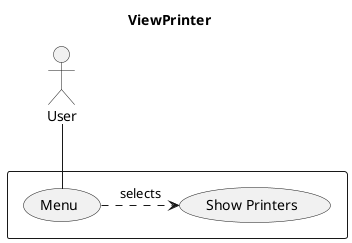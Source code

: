 @startuml
title ViewPrinter
actor User

rectangle {
User -- (Menu)
(Menu) .> (Show Printers) : selects
}
@enduml